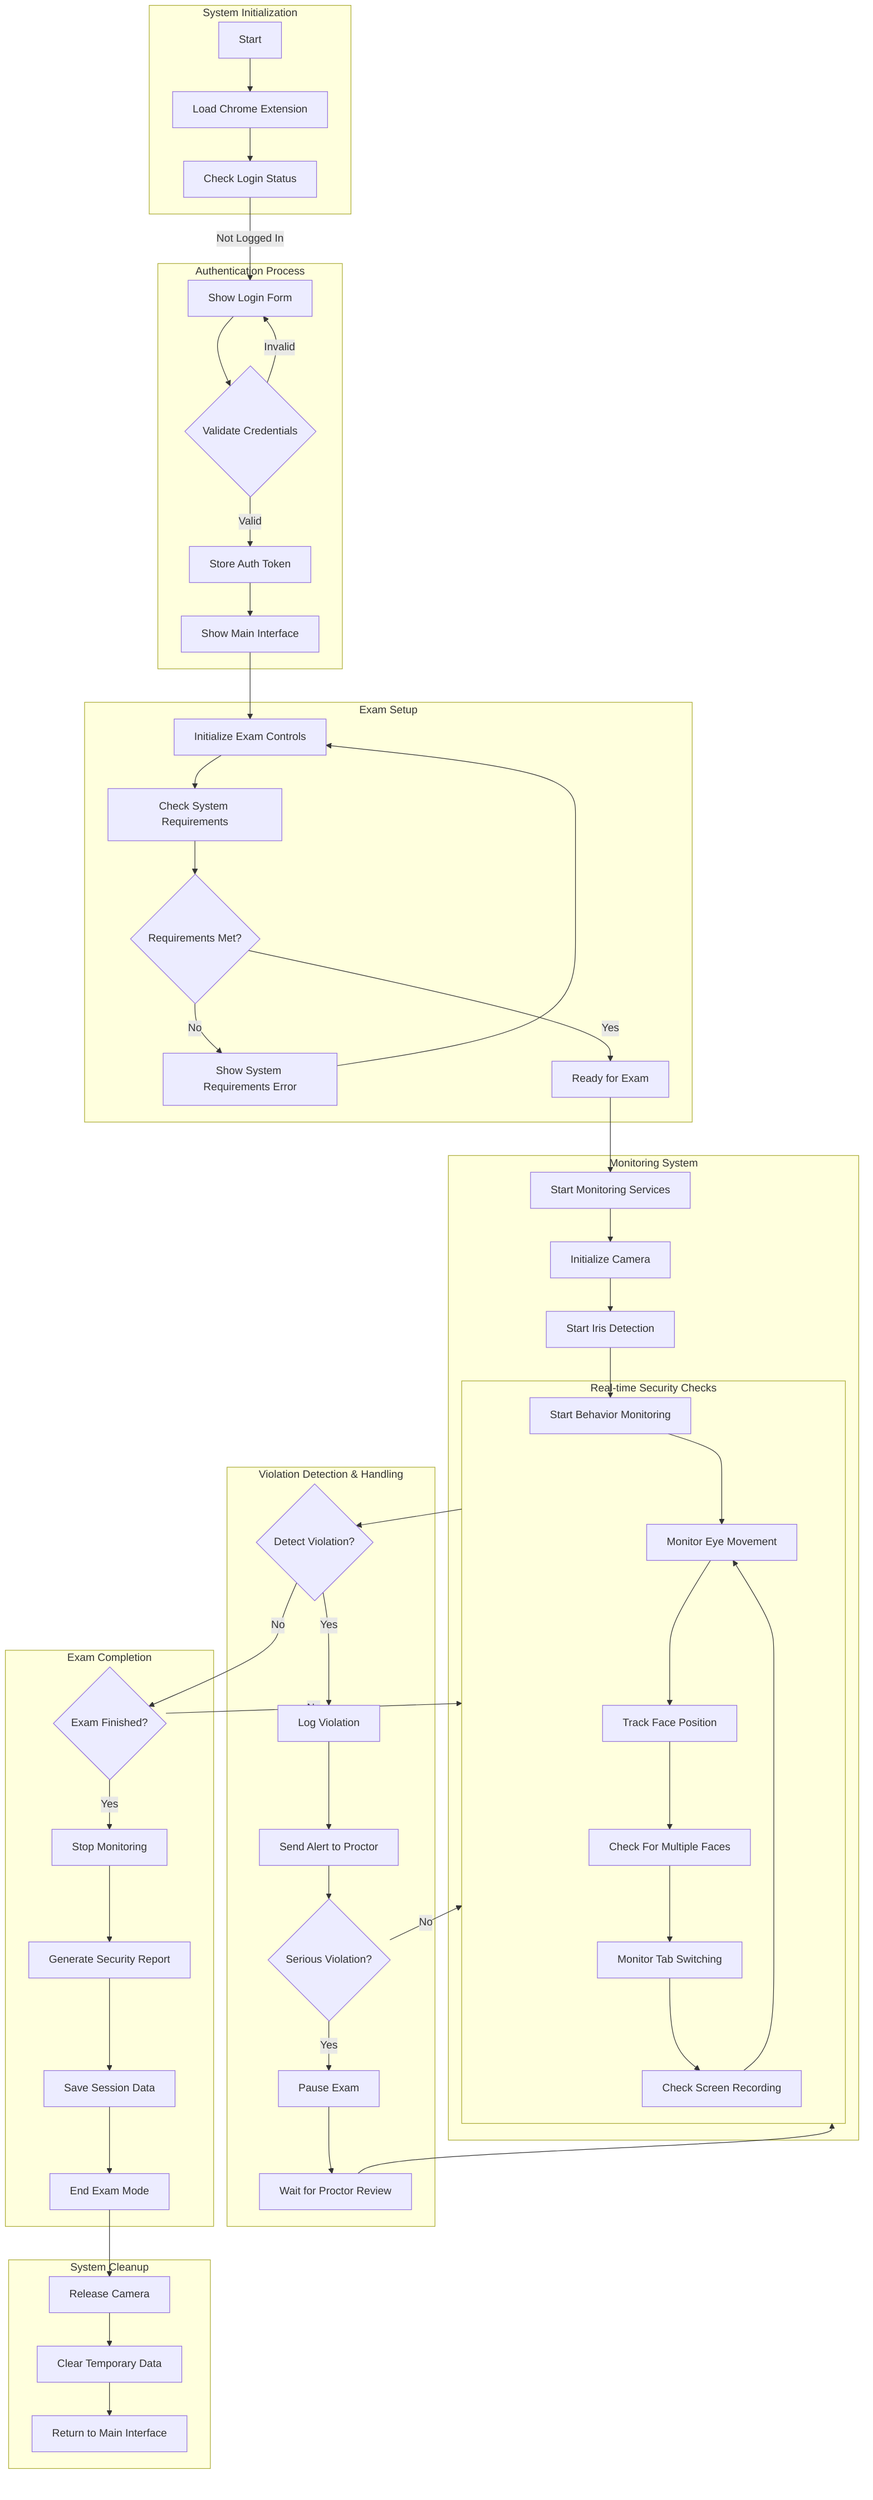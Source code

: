 flowchart TB
    subgraph System_Start["System Initialization"]
        A[Start] --> B[Load Chrome Extension]
        B --> C[Check Login Status]
    end

    subgraph Authentication["Authentication Process"]
        C -->|Not Logged In| D[Show Login Form]
        D --> E{Validate Credentials}
        E -->|Invalid| D
        E -->|Valid| F[Store Auth Token]
        F --> G[Show Main Interface]
    end

    subgraph Exam_Setup["Exam Setup"]
        G --> H[Initialize Exam Controls]
        H --> I[Check System Requirements]
        I --> J{Requirements Met?}
        J -->|No| K[Show System Requirements Error]
        K --> H
        J -->|Yes| L[Ready for Exam]
    end

    subgraph Monitoring["Monitoring System"]
        L --> M[Start Monitoring Services]
        M --> N[Initialize Camera]
        N --> O[Start Iris Detection]
        O --> P[Start Behavior Monitoring]
        
        subgraph Security_Checks["Real-time Security Checks"]
            P --> Q[Monitor Eye Movement]
            Q --> R[Track Face Position]
            R --> S[Check For Multiple Faces]
            S --> T[Monitor Tab Switching]
            T --> U[Check Screen Recording]
            U --> Q
        end
    end

    subgraph Violation_Handling["Violation Detection & Handling"]
        Security_Checks --> V{Detect Violation?}
        V -->|Yes| W[Log Violation]
        W --> X[Send Alert to Proctor]
        X --> Y{Serious Violation?}
        Y -->|No| Security_Checks
        Y -->|Yes| Z[Pause Exam]
        Z --> AA[Wait for Proctor Review]
        AA --> Security_Checks
    end

    subgraph Exam_Completion["Exam Completion"]
        V -->|No| BB{Exam Finished?}
        BB -->|No| Security_Checks
        BB -->|Yes| CC[Stop Monitoring]
        CC --> DD[Generate Security Report]
        DD --> EE[Save Session Data]
        EE --> FF[End Exam Mode]
    end

    subgraph System_Cleanup["System Cleanup"]
        FF --> GG[Release Camera]
        GG --> HH[Clear Temporary Data]
        HH --> II[Return to Main Interface]
    end